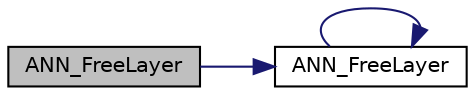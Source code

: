 digraph "ANN_FreeLayer"
{
  edge [fontname="Helvetica",fontsize="10",labelfontname="Helvetica",labelfontsize="10"];
  node [fontname="Helvetica",fontsize="10",shape=record];
  rankdir="LR";
  Node1 [label="ANN_FreeLayer",height=0.2,width=0.4,color="black", fillcolor="grey75", style="filled", fontcolor="black"];
  Node1 -> Node2 [color="midnightblue",fontsize="10",style="solid",fontname="Helvetica"];
  Node2 [label="ANN_FreeLayer",height=0.2,width=0.4,color="black", fillcolor="white", style="filled",URL="$_a_n_n_8cpp.html#a139273a1f26b50ca0c253d4238a95a1c",tooltip="Free this layer - low level. "];
  Node2 -> Node2 [color="midnightblue",fontsize="10",style="solid",fontname="Helvetica"];
}
